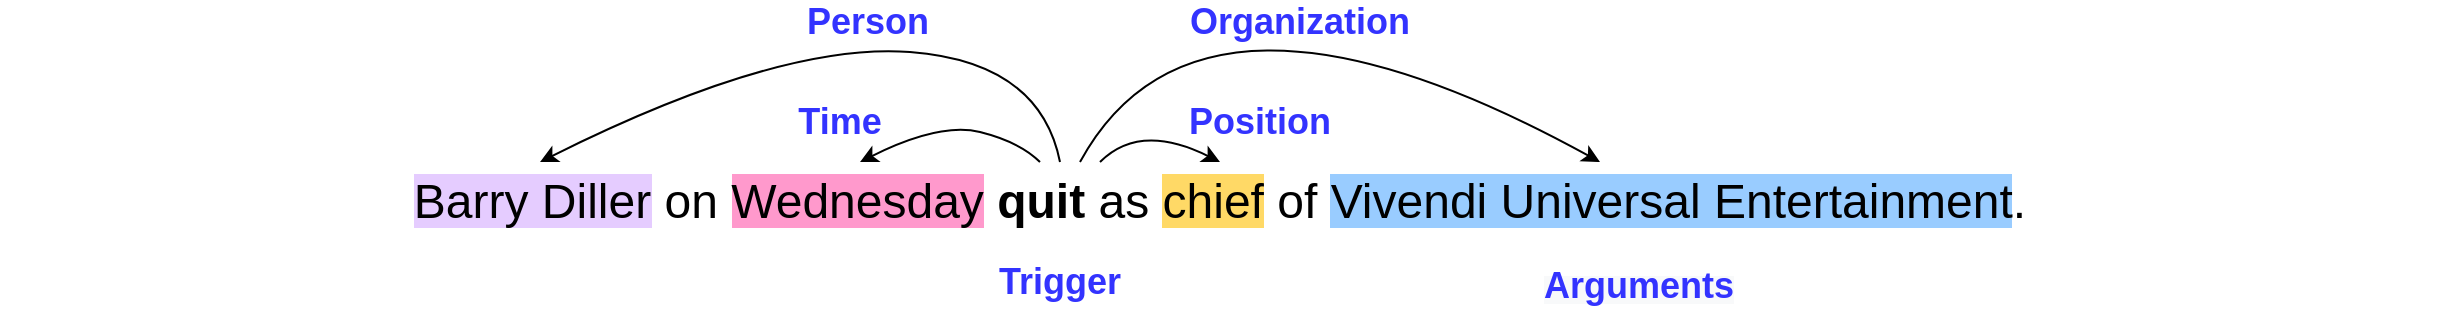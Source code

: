 <mxfile version="15.5.0" type="github">
  <diagram id="BPcrIDIoqUS7D80RJvpi" name="Page-1">
    <mxGraphModel dx="782" dy="650" grid="1" gridSize="10" guides="1" tooltips="1" connect="1" arrows="1" fold="1" page="1" pageScale="1" pageWidth="827" pageHeight="1169" math="0" shadow="0">
      <root>
        <mxCell id="0" />
        <mxCell id="1" parent="0" />
        <mxCell id="x7MMJvCufj6kcRQVhLhO-1" value="&lt;font style=&quot;font-size: 24px&quot;&gt;&lt;span style=&quot;background-color: rgb(229 , 204 , 255)&quot;&gt;Barry Diller&lt;/span&gt; on &lt;span style=&quot;background-color: rgb(255 , 153 , 204)&quot;&gt;Wednesday&lt;/span&gt; &lt;b&gt;quit&lt;/b&gt; as &lt;span style=&quot;background-color: rgb(255 , 217 , 102)&quot;&gt;chief&lt;/span&gt; of &lt;span style=&quot;background-color: rgb(153 , 204 , 255)&quot;&gt;Vivendi Universal Entertainment&lt;/span&gt;.&lt;/font&gt;" style="text;html=1;strokeColor=none;fillColor=none;align=center;verticalAlign=middle;whiteSpace=wrap;rounded=0;" parent="1" vertex="1">
          <mxGeometry y="270" width="1220" height="20" as="geometry" />
        </mxCell>
        <mxCell id="x7MMJvCufj6kcRQVhLhO-2" value="&lt;b&gt;&lt;font style=&quot;font-size: 18px&quot; color=&quot;#3333ff&quot;&gt;Trigger&lt;/font&gt;&lt;/b&gt;" style="text;html=1;strokeColor=none;fillColor=none;align=center;verticalAlign=middle;whiteSpace=wrap;rounded=0;" parent="1" vertex="1">
          <mxGeometry x="510" y="310" width="40" height="20" as="geometry" />
        </mxCell>
        <mxCell id="x7MMJvCufj6kcRQVhLhO-3" value="&lt;b style=&quot;font-family: &amp;#34;helvetica&amp;#34; ; font-style: normal ; letter-spacing: normal ; text-align: center ; text-indent: 0px ; text-transform: none ; word-spacing: 0px ; background-color: rgb(248 , 249 , 250)&quot;&gt;&lt;font style=&quot;font-size: 18px&quot; color=&quot;#3333ff&quot;&gt;Arguments&lt;/font&gt;&lt;/b&gt;" style="text;whiteSpace=wrap;html=1;" parent="1" vertex="1">
          <mxGeometry x="770" y="305" width="70" height="30" as="geometry" />
        </mxCell>
        <mxCell id="x7MMJvCufj6kcRQVhLhO-4" value="" style="curved=1;endArrow=classic;html=1;" parent="1" edge="1">
          <mxGeometry width="50" height="50" relative="1" as="geometry">
            <mxPoint x="520" y="260" as="sourcePoint" />
            <mxPoint x="430" y="260" as="targetPoint" />
            <Array as="points">
              <mxPoint x="510" y="250" />
              <mxPoint x="470" y="240" />
            </Array>
          </mxGeometry>
        </mxCell>
        <mxCell id="x7MMJvCufj6kcRQVhLhO-5" value="" style="curved=1;endArrow=classic;html=1;" parent="1" edge="1">
          <mxGeometry width="50" height="50" relative="1" as="geometry">
            <mxPoint x="530" y="260" as="sourcePoint" />
            <mxPoint x="270" y="260" as="targetPoint" />
            <Array as="points">
              <mxPoint x="520" y="210" />
              <mxPoint x="390" y="200" />
            </Array>
          </mxGeometry>
        </mxCell>
        <mxCell id="x7MMJvCufj6kcRQVhLhO-15" value="" style="curved=1;endArrow=classic;html=1;" parent="1" edge="1">
          <mxGeometry width="50" height="50" relative="1" as="geometry">
            <mxPoint x="550" y="260" as="sourcePoint" />
            <mxPoint x="610" y="260" as="targetPoint" />
            <Array as="points">
              <mxPoint x="570" y="240" />
            </Array>
          </mxGeometry>
        </mxCell>
        <mxCell id="x7MMJvCufj6kcRQVhLhO-17" value="" style="curved=1;endArrow=classic;html=1;" parent="1" edge="1">
          <mxGeometry width="50" height="50" relative="1" as="geometry">
            <mxPoint x="540" y="260" as="sourcePoint" />
            <mxPoint x="800" y="260" as="targetPoint" />
            <Array as="points">
              <mxPoint x="600" y="150" />
            </Array>
          </mxGeometry>
        </mxCell>
        <mxCell id="x7MMJvCufj6kcRQVhLhO-18" value="&lt;b&gt;&lt;font style=&quot;font-size: 18px&quot; color=&quot;#3333ff&quot;&gt;Person&lt;/font&gt;&lt;/b&gt;" style="text;html=1;strokeColor=none;fillColor=none;align=center;verticalAlign=middle;whiteSpace=wrap;rounded=0;" parent="1" vertex="1">
          <mxGeometry x="414" y="180" width="40" height="20" as="geometry" />
        </mxCell>
        <mxCell id="x7MMJvCufj6kcRQVhLhO-19" value="&lt;b&gt;&lt;font style=&quot;font-size: 18px&quot; color=&quot;#3333ff&quot;&gt;Organization&lt;/font&gt;&lt;/b&gt;" style="text;html=1;strokeColor=none;fillColor=none;align=center;verticalAlign=middle;whiteSpace=wrap;rounded=0;" parent="1" vertex="1">
          <mxGeometry x="630" y="180" width="40" height="20" as="geometry" />
        </mxCell>
        <mxCell id="x7MMJvCufj6kcRQVhLhO-20" value="&lt;b&gt;&lt;font style=&quot;font-size: 18px&quot; color=&quot;#3333ff&quot;&gt;Time&lt;/font&gt;&lt;/b&gt;" style="text;html=1;strokeColor=none;fillColor=none;align=center;verticalAlign=middle;whiteSpace=wrap;rounded=0;" parent="1" vertex="1">
          <mxGeometry x="400" y="230" width="40" height="20" as="geometry" />
        </mxCell>
        <mxCell id="x7MMJvCufj6kcRQVhLhO-21" value="&lt;b&gt;&lt;font style=&quot;font-size: 18px&quot; color=&quot;#3333ff&quot;&gt;Position&lt;/font&gt;&lt;/b&gt;" style="text;html=1;strokeColor=none;fillColor=none;align=center;verticalAlign=middle;whiteSpace=wrap;rounded=0;" parent="1" vertex="1">
          <mxGeometry x="610" y="230" width="40" height="20" as="geometry" />
        </mxCell>
      </root>
    </mxGraphModel>
  </diagram>
</mxfile>
